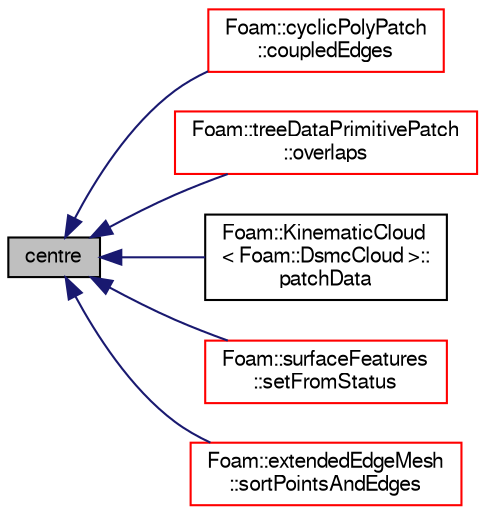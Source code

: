 digraph "centre"
{
  bgcolor="transparent";
  edge [fontname="FreeSans",fontsize="10",labelfontname="FreeSans",labelfontsize="10"];
  node [fontname="FreeSans",fontsize="10",shape=record];
  rankdir="LR";
  Node2142 [label="centre",height=0.2,width=0.4,color="black", fillcolor="grey75", style="filled", fontcolor="black"];
  Node2142 -> Node2143 [dir="back",color="midnightblue",fontsize="10",style="solid",fontname="FreeSans"];
  Node2143 [label="Foam::cyclicPolyPatch\l::coupledEdges",height=0.2,width=0.4,color="red",URL="$a27434.html#a4c970d354b1bca8ccb1dff0855586ed7",tooltip="Return connected edges (from patch local to neighbour patch local). "];
  Node2142 -> Node2392 [dir="back",color="midnightblue",fontsize="10",style="solid",fontname="FreeSans"];
  Node2392 [label="Foam::treeDataPrimitivePatch\l::overlaps",height=0.2,width=0.4,color="red",URL="$a25066.html#a1915c0938452ba641c6ccf39df02dfad",tooltip="Does shape at index overlap bb. "];
  Node2142 -> Node2400 [dir="back",color="midnightblue",fontsize="10",style="solid",fontname="FreeSans"];
  Node2400 [label="Foam::KinematicCloud\l\< Foam::DsmcCloud \>::\lpatchData",height=0.2,width=0.4,color="black",URL="$a23786.html#a2eff1b00206c129426b7d92f21f50ed7",tooltip="Calculate the patch normal and velocity to interact with,. "];
  Node2142 -> Node2401 [dir="back",color="midnightblue",fontsize="10",style="solid",fontname="FreeSans"];
  Node2401 [label="Foam::surfaceFeatures\l::setFromStatus",height=0.2,width=0.4,color="red",URL="$a25510.html#a3ec4130a2f02e6be2ba97774910eb125",tooltip="Set from status per edge. "];
  Node2142 -> Node2410 [dir="back",color="midnightblue",fontsize="10",style="solid",fontname="FreeSans"];
  Node2410 [label="Foam::extendedEdgeMesh\l::sortPointsAndEdges",height=0.2,width=0.4,color="red",URL="$a21786.html#a35042787bb1f37f3e2695d3b48e313b0"];
}
